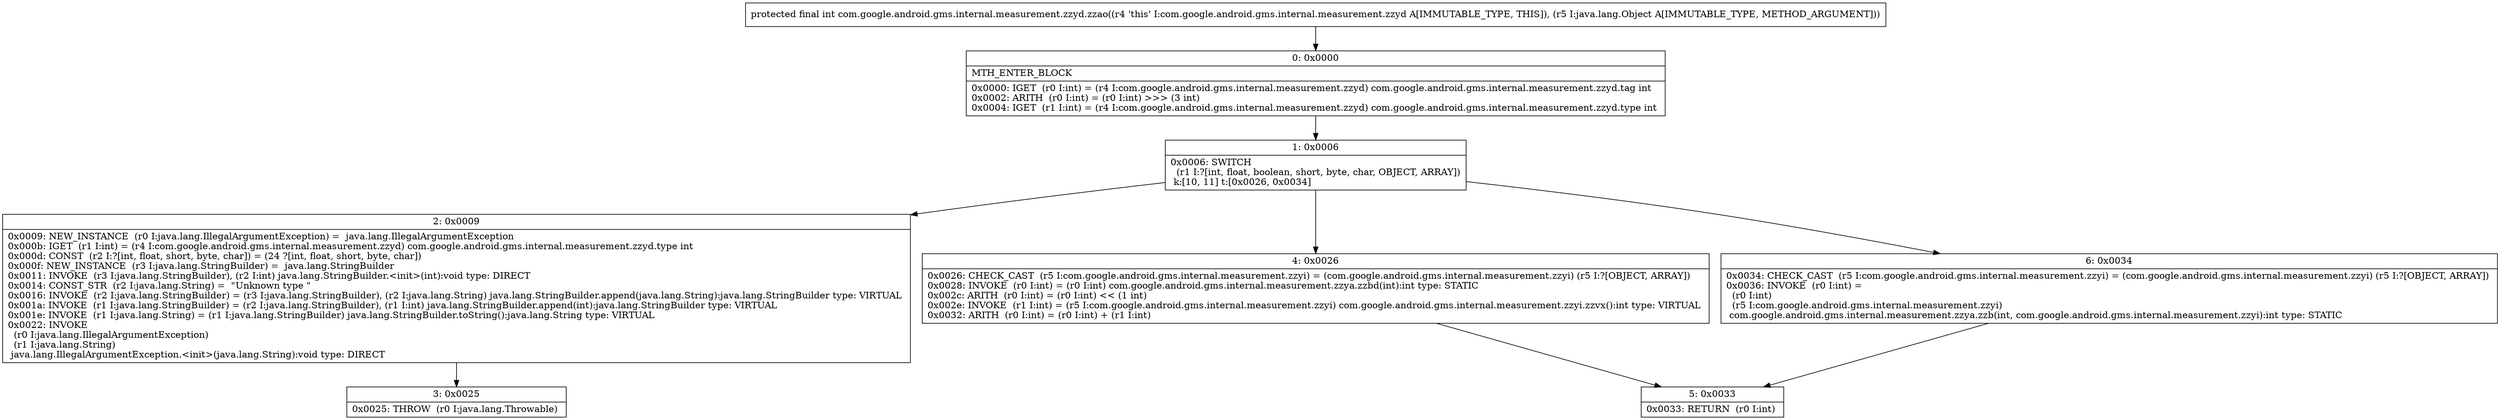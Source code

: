 digraph "CFG forcom.google.android.gms.internal.measurement.zzyd.zzao(Ljava\/lang\/Object;)I" {
Node_0 [shape=record,label="{0\:\ 0x0000|MTH_ENTER_BLOCK\l|0x0000: IGET  (r0 I:int) = (r4 I:com.google.android.gms.internal.measurement.zzyd) com.google.android.gms.internal.measurement.zzyd.tag int \l0x0002: ARITH  (r0 I:int) = (r0 I:int) \>\>\> (3 int) \l0x0004: IGET  (r1 I:int) = (r4 I:com.google.android.gms.internal.measurement.zzyd) com.google.android.gms.internal.measurement.zzyd.type int \l}"];
Node_1 [shape=record,label="{1\:\ 0x0006|0x0006: SWITCH  \l  (r1 I:?[int, float, boolean, short, byte, char, OBJECT, ARRAY])\l k:[10, 11] t:[0x0026, 0x0034] \l}"];
Node_2 [shape=record,label="{2\:\ 0x0009|0x0009: NEW_INSTANCE  (r0 I:java.lang.IllegalArgumentException) =  java.lang.IllegalArgumentException \l0x000b: IGET  (r1 I:int) = (r4 I:com.google.android.gms.internal.measurement.zzyd) com.google.android.gms.internal.measurement.zzyd.type int \l0x000d: CONST  (r2 I:?[int, float, short, byte, char]) = (24 ?[int, float, short, byte, char]) \l0x000f: NEW_INSTANCE  (r3 I:java.lang.StringBuilder) =  java.lang.StringBuilder \l0x0011: INVOKE  (r3 I:java.lang.StringBuilder), (r2 I:int) java.lang.StringBuilder.\<init\>(int):void type: DIRECT \l0x0014: CONST_STR  (r2 I:java.lang.String) =  \"Unknown type \" \l0x0016: INVOKE  (r2 I:java.lang.StringBuilder) = (r3 I:java.lang.StringBuilder), (r2 I:java.lang.String) java.lang.StringBuilder.append(java.lang.String):java.lang.StringBuilder type: VIRTUAL \l0x001a: INVOKE  (r1 I:java.lang.StringBuilder) = (r2 I:java.lang.StringBuilder), (r1 I:int) java.lang.StringBuilder.append(int):java.lang.StringBuilder type: VIRTUAL \l0x001e: INVOKE  (r1 I:java.lang.String) = (r1 I:java.lang.StringBuilder) java.lang.StringBuilder.toString():java.lang.String type: VIRTUAL \l0x0022: INVOKE  \l  (r0 I:java.lang.IllegalArgumentException)\l  (r1 I:java.lang.String)\l java.lang.IllegalArgumentException.\<init\>(java.lang.String):void type: DIRECT \l}"];
Node_3 [shape=record,label="{3\:\ 0x0025|0x0025: THROW  (r0 I:java.lang.Throwable) \l}"];
Node_4 [shape=record,label="{4\:\ 0x0026|0x0026: CHECK_CAST  (r5 I:com.google.android.gms.internal.measurement.zzyi) = (com.google.android.gms.internal.measurement.zzyi) (r5 I:?[OBJECT, ARRAY]) \l0x0028: INVOKE  (r0 I:int) = (r0 I:int) com.google.android.gms.internal.measurement.zzya.zzbd(int):int type: STATIC \l0x002c: ARITH  (r0 I:int) = (r0 I:int) \<\< (1 int) \l0x002e: INVOKE  (r1 I:int) = (r5 I:com.google.android.gms.internal.measurement.zzyi) com.google.android.gms.internal.measurement.zzyi.zzvx():int type: VIRTUAL \l0x0032: ARITH  (r0 I:int) = (r0 I:int) + (r1 I:int) \l}"];
Node_5 [shape=record,label="{5\:\ 0x0033|0x0033: RETURN  (r0 I:int) \l}"];
Node_6 [shape=record,label="{6\:\ 0x0034|0x0034: CHECK_CAST  (r5 I:com.google.android.gms.internal.measurement.zzyi) = (com.google.android.gms.internal.measurement.zzyi) (r5 I:?[OBJECT, ARRAY]) \l0x0036: INVOKE  (r0 I:int) = \l  (r0 I:int)\l  (r5 I:com.google.android.gms.internal.measurement.zzyi)\l com.google.android.gms.internal.measurement.zzya.zzb(int, com.google.android.gms.internal.measurement.zzyi):int type: STATIC \l}"];
MethodNode[shape=record,label="{protected final int com.google.android.gms.internal.measurement.zzyd.zzao((r4 'this' I:com.google.android.gms.internal.measurement.zzyd A[IMMUTABLE_TYPE, THIS]), (r5 I:java.lang.Object A[IMMUTABLE_TYPE, METHOD_ARGUMENT])) }"];
MethodNode -> Node_0;
Node_0 -> Node_1;
Node_1 -> Node_2;
Node_1 -> Node_4;
Node_1 -> Node_6;
Node_2 -> Node_3;
Node_4 -> Node_5;
Node_6 -> Node_5;
}

